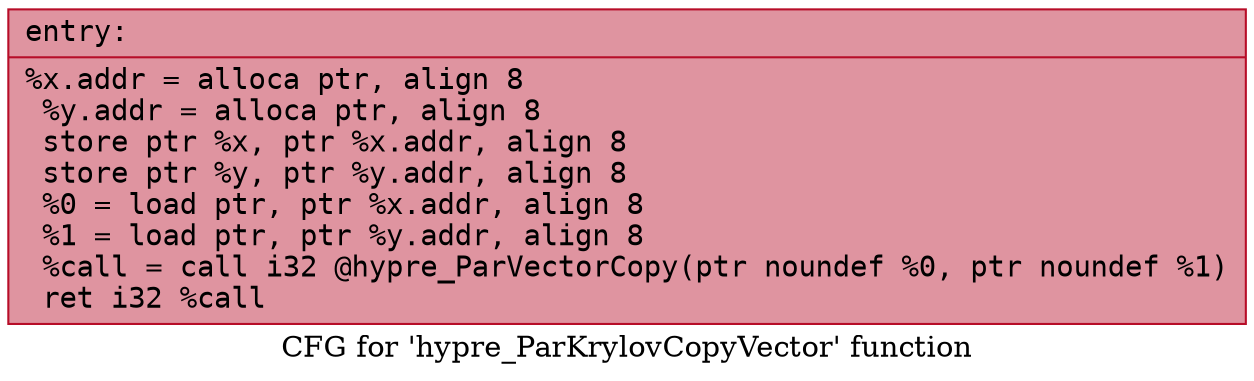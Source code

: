 digraph "CFG for 'hypre_ParKrylovCopyVector' function" {
	label="CFG for 'hypre_ParKrylovCopyVector' function";

	Node0x557950112d40 [shape=record,color="#b70d28ff", style=filled, fillcolor="#b70d2870" fontname="Courier",label="{entry:\l|  %x.addr = alloca ptr, align 8\l  %y.addr = alloca ptr, align 8\l  store ptr %x, ptr %x.addr, align 8\l  store ptr %y, ptr %y.addr, align 8\l  %0 = load ptr, ptr %x.addr, align 8\l  %1 = load ptr, ptr %y.addr, align 8\l  %call = call i32 @hypre_ParVectorCopy(ptr noundef %0, ptr noundef %1)\l  ret i32 %call\l}"];
}
